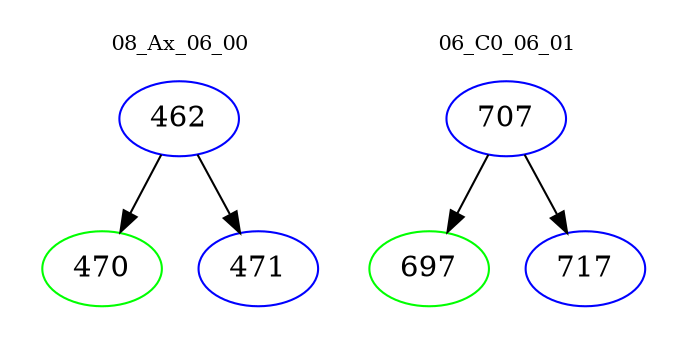 digraph{
subgraph cluster_0 {
color = white
label = "08_Ax_06_00";
fontsize=10;
T0_462 [label="462", color="blue"]
T0_462 -> T0_470 [color="black"]
T0_470 [label="470", color="green"]
T0_462 -> T0_471 [color="black"]
T0_471 [label="471", color="blue"]
}
subgraph cluster_1 {
color = white
label = "06_C0_06_01";
fontsize=10;
T1_707 [label="707", color="blue"]
T1_707 -> T1_697 [color="black"]
T1_697 [label="697", color="green"]
T1_707 -> T1_717 [color="black"]
T1_717 [label="717", color="blue"]
}
}
